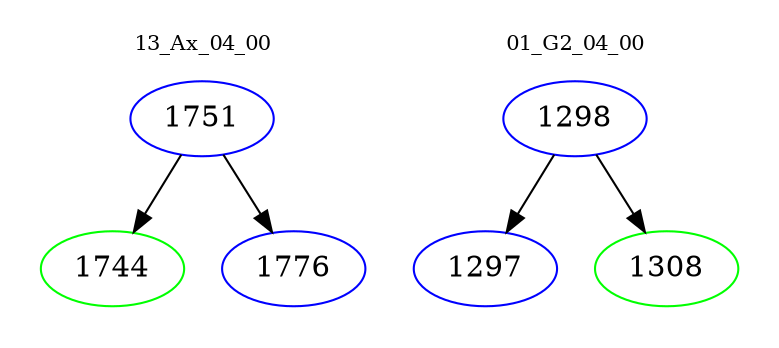 digraph{
subgraph cluster_0 {
color = white
label = "13_Ax_04_00";
fontsize=10;
T0_1751 [label="1751", color="blue"]
T0_1751 -> T0_1744 [color="black"]
T0_1744 [label="1744", color="green"]
T0_1751 -> T0_1776 [color="black"]
T0_1776 [label="1776", color="blue"]
}
subgraph cluster_1 {
color = white
label = "01_G2_04_00";
fontsize=10;
T1_1298 [label="1298", color="blue"]
T1_1298 -> T1_1297 [color="black"]
T1_1297 [label="1297", color="blue"]
T1_1298 -> T1_1308 [color="black"]
T1_1308 [label="1308", color="green"]
}
}
